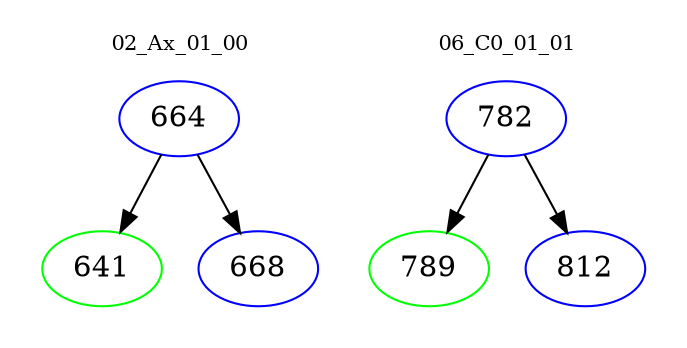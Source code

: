 digraph{
subgraph cluster_0 {
color = white
label = "02_Ax_01_00";
fontsize=10;
T0_664 [label="664", color="blue"]
T0_664 -> T0_641 [color="black"]
T0_641 [label="641", color="green"]
T0_664 -> T0_668 [color="black"]
T0_668 [label="668", color="blue"]
}
subgraph cluster_1 {
color = white
label = "06_C0_01_01";
fontsize=10;
T1_782 [label="782", color="blue"]
T1_782 -> T1_789 [color="black"]
T1_789 [label="789", color="green"]
T1_782 -> T1_812 [color="black"]
T1_812 [label="812", color="blue"]
}
}
